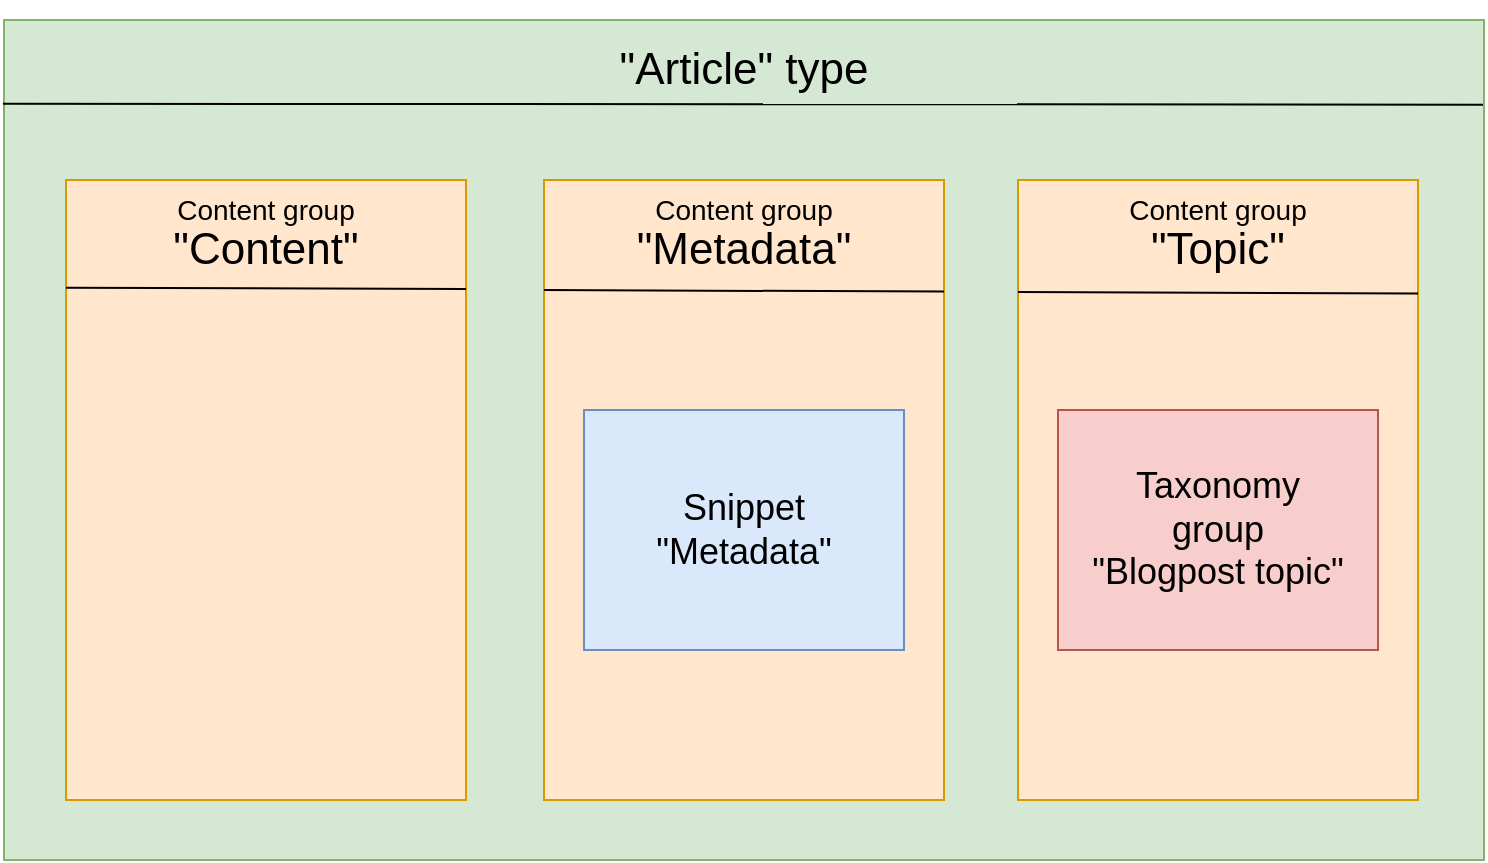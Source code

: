 <mxfile version="14.1.8" type="device"><diagram id="r3cTZjskk6Zx7JsPYagX" name="Page-1"><mxGraphModel dx="981" dy="486" grid="1" gridSize="10" guides="1" tooltips="1" connect="1" arrows="1" fold="1" page="1" pageScale="1" pageWidth="827" pageHeight="1169" math="0" shadow="0"><root><mxCell id="0"/><mxCell id="1" parent="0"/><mxCell id="rotkJb8EEd4AGCW9Bh0D-1" value="" style="rounded=0;whiteSpace=wrap;html=1;fillColor=#d5e8d4;strokeColor=#82b366;" vertex="1" parent="1"><mxGeometry x="120" y="70" width="740" height="420" as="geometry"/></mxCell><mxCell id="rotkJb8EEd4AGCW9Bh0D-11" value="" style="endArrow=none;html=1;entryX=1.002;entryY=0.103;entryDx=0;entryDy=0;exitX=0.002;exitY=0.102;exitDx=0;exitDy=0;entryPerimeter=0;exitPerimeter=0;" edge="1" parent="1"><mxGeometry width="50" height="50" relative="1" as="geometry"><mxPoint x="119.48" y="111.88" as="sourcePoint"/><mxPoint x="859.48" y="112.32" as="targetPoint"/><Array as="points"/></mxGeometry></mxCell><mxCell id="rotkJb8EEd4AGCW9Bh0D-12" value="&lt;font style=&quot;font-size: 22px&quot;&gt;&quot;Article&quot; type&lt;/font&gt;" style="text;html=1;strokeColor=none;fillColor=none;align=center;verticalAlign=middle;whiteSpace=wrap;rounded=0;" vertex="1" parent="1"><mxGeometry x="415" y="60" width="150" height="70" as="geometry"/></mxCell><mxCell id="rotkJb8EEd4AGCW9Bh0D-13" value="" style="rounded=0;whiteSpace=wrap;html=1;strokeColor=#d79b00;fillColor=#ffe6cc;" vertex="1" parent="1"><mxGeometry x="151" y="150" width="200" height="310" as="geometry"/></mxCell><mxCell id="rotkJb8EEd4AGCW9Bh0D-14" value="" style="rounded=0;whiteSpace=wrap;html=1;strokeColor=#d79b00;fillColor=#ffe6cc;" vertex="1" parent="1"><mxGeometry x="390" y="150" width="200" height="310" as="geometry"/></mxCell><mxCell id="rotkJb8EEd4AGCW9Bh0D-15" value="" style="rounded=0;whiteSpace=wrap;html=1;strokeColor=#d79b00;fillColor=#ffe6cc;" vertex="1" parent="1"><mxGeometry x="627" y="150" width="200" height="310" as="geometry"/></mxCell><mxCell id="rotkJb8EEd4AGCW9Bh0D-16" value="" style="endArrow=none;html=1;exitX=-0.005;exitY=0.148;exitDx=0;exitDy=0;exitPerimeter=0;entryX=0.995;entryY=0.15;entryDx=0;entryDy=0;entryPerimeter=0;" edge="1" parent="1"><mxGeometry width="50" height="50" relative="1" as="geometry"><mxPoint x="151" y="203.88" as="sourcePoint"/><mxPoint x="351" y="204.5" as="targetPoint"/></mxGeometry></mxCell><mxCell id="rotkJb8EEd4AGCW9Bh0D-17" value="" style="endArrow=none;html=1;exitX=-0.005;exitY=0.148;exitDx=0;exitDy=0;exitPerimeter=0;entryX=0.995;entryY=0.15;entryDx=0;entryDy=0;entryPerimeter=0;" edge="1" parent="1"><mxGeometry width="50" height="50" relative="1" as="geometry"><mxPoint x="627" y="206.0" as="sourcePoint"/><mxPoint x="827" y="206.8" as="targetPoint"/></mxGeometry></mxCell><mxCell id="rotkJb8EEd4AGCW9Bh0D-18" value="" style="endArrow=none;html=1;exitX=-0.005;exitY=0.148;exitDx=0;exitDy=0;exitPerimeter=0;entryX=0.995;entryY=0.15;entryDx=0;entryDy=0;entryPerimeter=0;" edge="1" parent="1"><mxGeometry width="50" height="50" relative="1" as="geometry"><mxPoint x="390" y="205.0" as="sourcePoint"/><mxPoint x="590" y="205.8" as="targetPoint"/></mxGeometry></mxCell><mxCell id="rotkJb8EEd4AGCW9Bh0D-19" value="&lt;font style=&quot;font-size: 14px&quot;&gt;Content group&lt;/font&gt;" style="text;html=1;strokeColor=none;fillColor=none;align=center;verticalAlign=middle;whiteSpace=wrap;rounded=0;" vertex="1" parent="1"><mxGeometry x="201" y="150" width="100" height="30" as="geometry"/></mxCell><mxCell id="rotkJb8EEd4AGCW9Bh0D-20" value="&lt;font style=&quot;font-size: 14px&quot;&gt;Content group&lt;/font&gt;" style="text;html=1;strokeColor=none;fillColor=none;align=center;verticalAlign=middle;whiteSpace=wrap;rounded=0;" vertex="1" parent="1"><mxGeometry x="677" y="150" width="100" height="30" as="geometry"/></mxCell><mxCell id="rotkJb8EEd4AGCW9Bh0D-21" value="&lt;font style=&quot;font-size: 14px&quot;&gt;Content group&lt;/font&gt;" style="text;html=1;strokeColor=none;fillColor=none;align=center;verticalAlign=middle;whiteSpace=wrap;rounded=0;" vertex="1" parent="1"><mxGeometry x="440" y="150" width="100" height="30" as="geometry"/></mxCell><mxCell id="rotkJb8EEd4AGCW9Bh0D-22" value="&lt;font style=&quot;font-size: 22px&quot;&gt;&quot;Content&quot;&lt;/font&gt;" style="text;html=1;strokeColor=none;fillColor=none;align=center;verticalAlign=middle;whiteSpace=wrap;rounded=0;" vertex="1" parent="1"><mxGeometry x="201" y="160" width="100" height="50" as="geometry"/></mxCell><mxCell id="rotkJb8EEd4AGCW9Bh0D-23" value="&lt;font style=&quot;font-size: 22px&quot;&gt;&quot;Metadata&quot;&lt;/font&gt;" style="text;html=1;strokeColor=none;fillColor=none;align=center;verticalAlign=middle;whiteSpace=wrap;rounded=0;" vertex="1" parent="1"><mxGeometry x="450" y="170" width="80" height="30" as="geometry"/></mxCell><mxCell id="rotkJb8EEd4AGCW9Bh0D-24" value="&lt;font style=&quot;font-size: 22px&quot;&gt;&quot;Topic&quot;&lt;/font&gt;" style="text;html=1;strokeColor=none;fillColor=none;align=center;verticalAlign=middle;whiteSpace=wrap;rounded=0;" vertex="1" parent="1"><mxGeometry x="682" y="165" width="90" height="40" as="geometry"/></mxCell><mxCell id="rotkJb8EEd4AGCW9Bh0D-26" value="" style="rounded=0;whiteSpace=wrap;html=1;strokeColor=#6c8ebf;fillColor=#dae8fc;" vertex="1" parent="1"><mxGeometry x="410" y="265" width="160" height="120" as="geometry"/></mxCell><mxCell id="rotkJb8EEd4AGCW9Bh0D-27" value="&lt;font style=&quot;font-size: 18px&quot;&gt;Snippet &lt;br&gt;&quot;Metadata&quot;&lt;/font&gt;" style="text;html=1;strokeColor=none;fillColor=none;align=center;verticalAlign=middle;whiteSpace=wrap;rounded=0;" vertex="1" parent="1"><mxGeometry x="415" y="282.5" width="150" height="85" as="geometry"/></mxCell><mxCell id="rotkJb8EEd4AGCW9Bh0D-29" value="" style="rounded=0;whiteSpace=wrap;html=1;strokeColor=#b85450;fillColor=#f8cecc;" vertex="1" parent="1"><mxGeometry x="647" y="265" width="160" height="120" as="geometry"/></mxCell><mxCell id="rotkJb8EEd4AGCW9Bh0D-30" value="&lt;font style=&quot;font-size: 18px&quot;&gt;Taxonomy group&lt;br&gt;&quot;Blogpost topic&quot;&lt;/font&gt;" style="text;html=1;strokeColor=none;fillColor=none;align=center;verticalAlign=middle;whiteSpace=wrap;rounded=0;" vertex="1" parent="1"><mxGeometry x="662" y="292.5" width="130" height="65" as="geometry"/></mxCell></root></mxGraphModel></diagram></mxfile>
